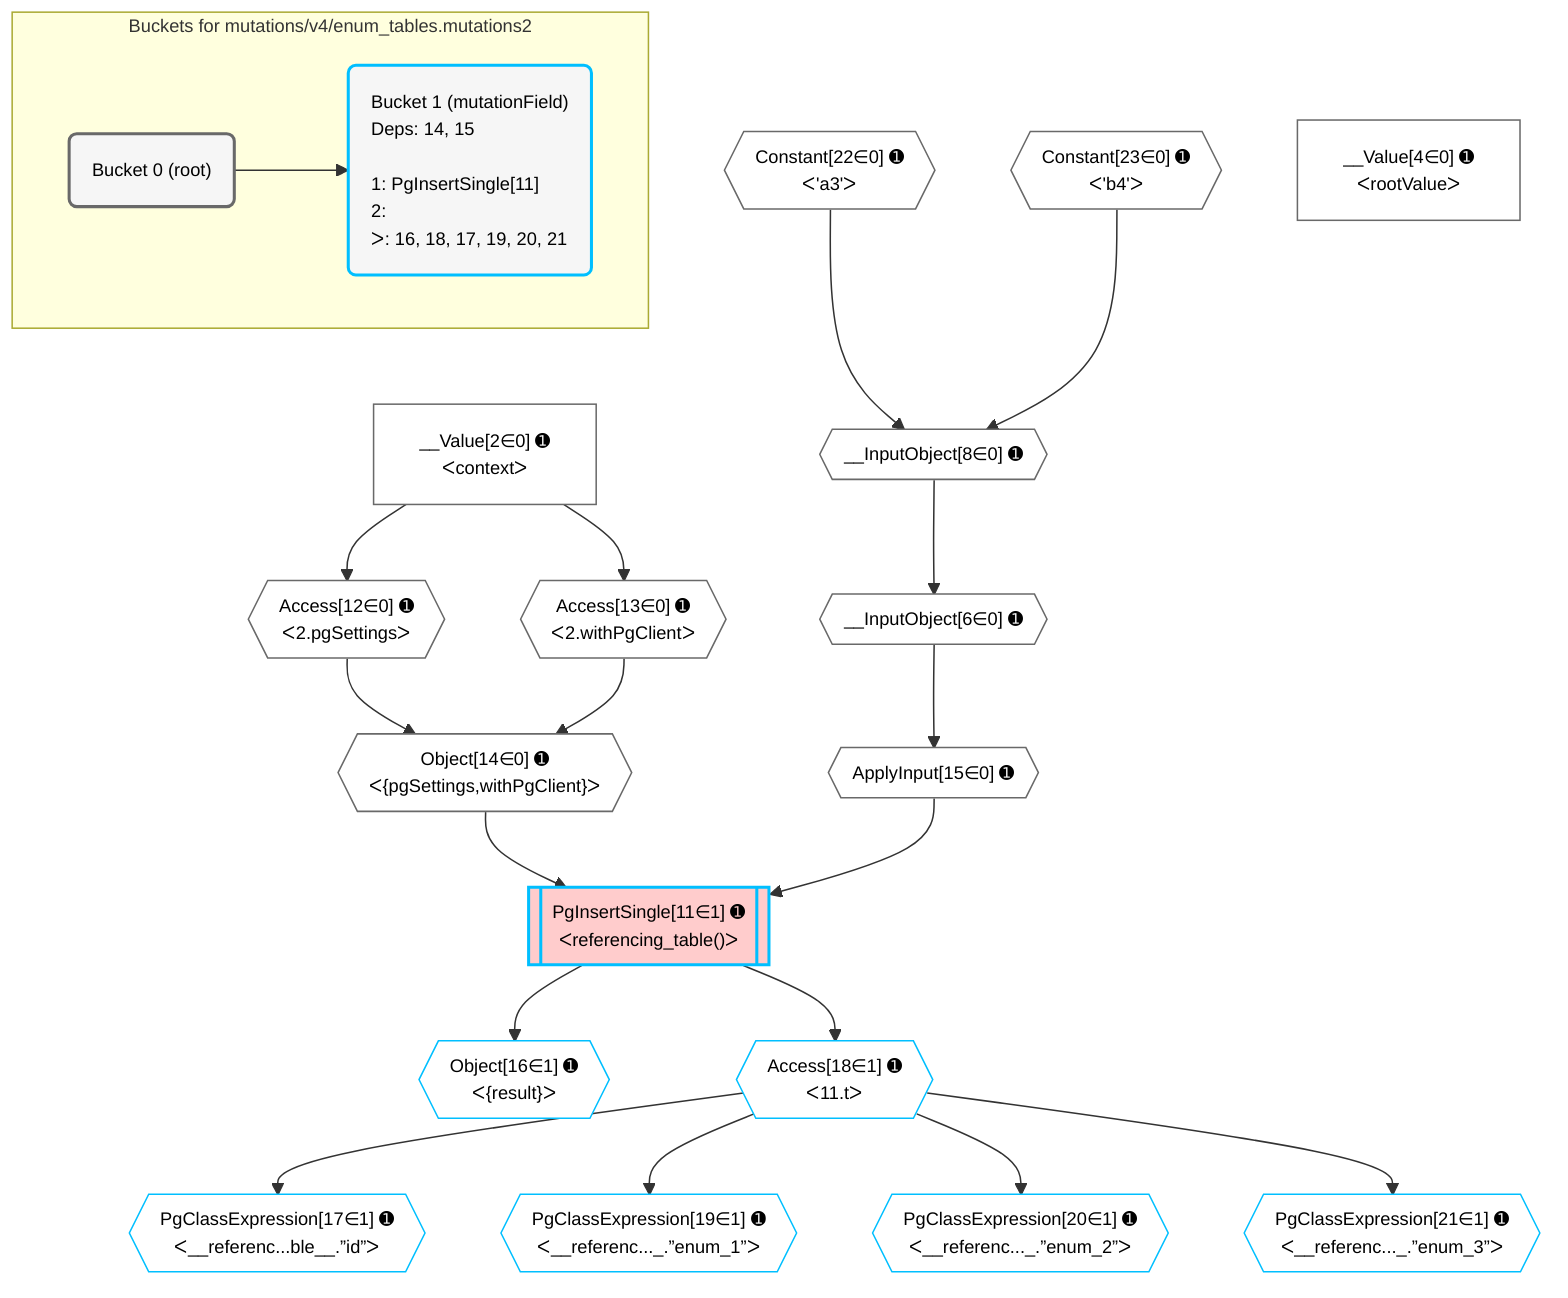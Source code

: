 %%{init: {'themeVariables': { 'fontSize': '12px'}}}%%
graph TD
    classDef path fill:#eee,stroke:#000,color:#000
    classDef plan fill:#fff,stroke-width:1px,color:#000
    classDef itemplan fill:#fff,stroke-width:2px,color:#000
    classDef unbatchedplan fill:#dff,stroke-width:1px,color:#000
    classDef sideeffectplan fill:#fcc,stroke-width:2px,color:#000
    classDef bucket fill:#f6f6f6,color:#000,stroke-width:2px,text-align:left


    %% plan dependencies
    __InputObject8{{"__InputObject[8∈0] ➊"}}:::plan
    Constant22{{"Constant[22∈0] ➊<br />ᐸ'a3'ᐳ"}}:::plan
    Constant23{{"Constant[23∈0] ➊<br />ᐸ'b4'ᐳ"}}:::plan
    Constant22 & Constant23 --> __InputObject8
    __InputObject6{{"__InputObject[6∈0] ➊"}}:::plan
    __InputObject8 --> __InputObject6
    Object14{{"Object[14∈0] ➊<br />ᐸ{pgSettings,withPgClient}ᐳ"}}:::plan
    Access12{{"Access[12∈0] ➊<br />ᐸ2.pgSettingsᐳ"}}:::plan
    Access13{{"Access[13∈0] ➊<br />ᐸ2.withPgClientᐳ"}}:::plan
    Access12 & Access13 --> Object14
    __Value2["__Value[2∈0] ➊<br />ᐸcontextᐳ"]:::plan
    __Value2 --> Access12
    __Value2 --> Access13
    ApplyInput15{{"ApplyInput[15∈0] ➊"}}:::plan
    __InputObject6 --> ApplyInput15
    __Value4["__Value[4∈0] ➊<br />ᐸrootValueᐳ"]:::plan
    PgInsertSingle11[["PgInsertSingle[11∈1] ➊<br />ᐸreferencing_table()ᐳ"]]:::sideeffectplan
    Object14 & ApplyInput15 --> PgInsertSingle11
    Object16{{"Object[16∈1] ➊<br />ᐸ{result}ᐳ"}}:::plan
    PgInsertSingle11 --> Object16
    PgClassExpression17{{"PgClassExpression[17∈1] ➊<br />ᐸ__referenc...ble__.”id”ᐳ"}}:::plan
    Access18{{"Access[18∈1] ➊<br />ᐸ11.tᐳ"}}:::plan
    Access18 --> PgClassExpression17
    PgInsertSingle11 --> Access18
    PgClassExpression19{{"PgClassExpression[19∈1] ➊<br />ᐸ__referenc..._.”enum_1”ᐳ"}}:::plan
    Access18 --> PgClassExpression19
    PgClassExpression20{{"PgClassExpression[20∈1] ➊<br />ᐸ__referenc..._.”enum_2”ᐳ"}}:::plan
    Access18 --> PgClassExpression20
    PgClassExpression21{{"PgClassExpression[21∈1] ➊<br />ᐸ__referenc..._.”enum_3”ᐳ"}}:::plan
    Access18 --> PgClassExpression21

    %% define steps

    subgraph "Buckets for mutations/v4/enum_tables.mutations2"
    Bucket0("Bucket 0 (root)"):::bucket
    classDef bucket0 stroke:#696969
    class Bucket0,__Value2,__Value4,__InputObject6,__InputObject8,Access12,Access13,Object14,ApplyInput15,Constant22,Constant23 bucket0
    Bucket1("Bucket 1 (mutationField)<br />Deps: 14, 15<br /><br />1: PgInsertSingle[11]<br />2: <br />ᐳ: 16, 18, 17, 19, 20, 21"):::bucket
    classDef bucket1 stroke:#00bfff
    class Bucket1,PgInsertSingle11,Object16,PgClassExpression17,Access18,PgClassExpression19,PgClassExpression20,PgClassExpression21 bucket1
    Bucket0 --> Bucket1
    end